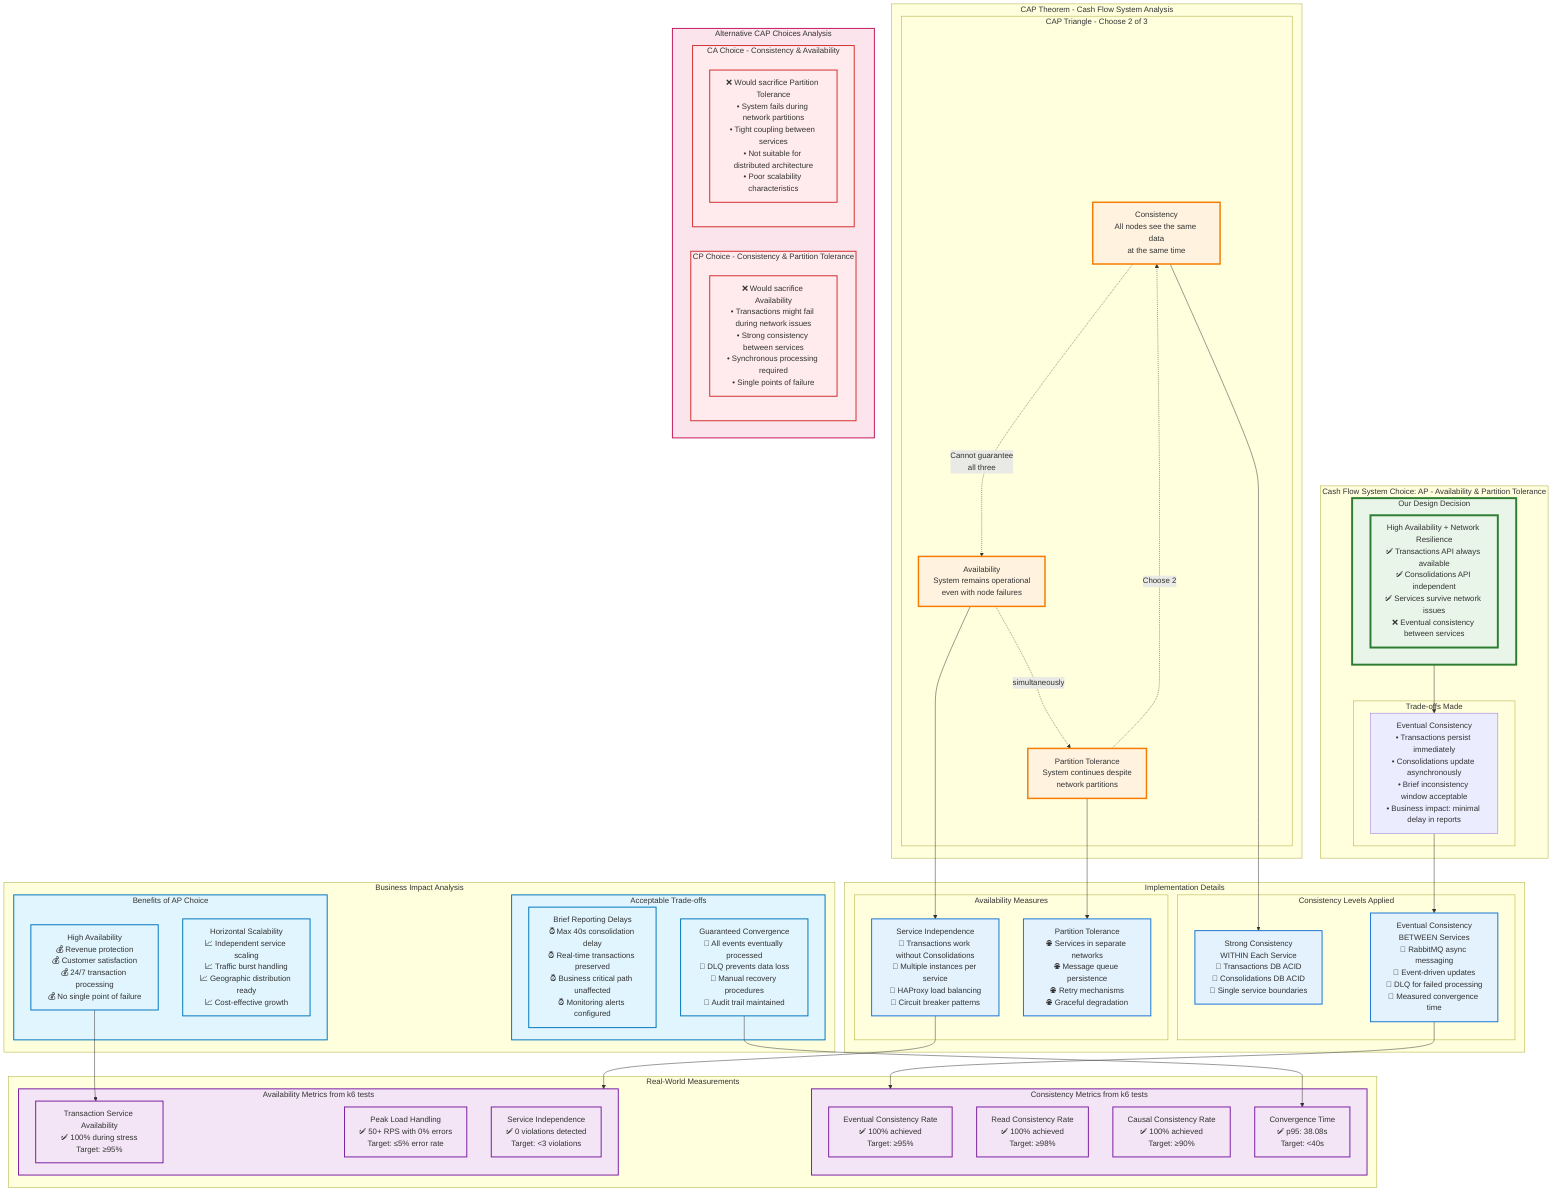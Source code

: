 graph TB
  subgraph CAPTheorem[CAP Theorem - Cash Flow System Analysis]
    subgraph CAPTriangle[CAP Triangle - Choose 2 of 3]
      C[Consistency<br/>All nodes see the same data<br/>at the same time]
      A[Availability<br/>System remains operational<br/>even with node failures]
      P[Partition Tolerance<br/>System continues despite<br/>network partitions]

      C -.->|Cannot guarantee<br/>all three| A
      A -.->|simultaneously| P
      P -.->|Choose 2| C
    end
  end

  subgraph SystemChoice[Cash Flow System Choice: AP - Availability & Partition Tolerance]
    subgraph APChoice[Our Design Decision]
      APReasoning[High Availability + Network Resilience<br/>✅ Transactions API always available<br/>✅ Consolidations API independent<br/>✅ Services survive network issues<br/>❌ Eventual consistency between services]
    end

    subgraph TradeOffs[Trade-offs Made]
      EventualConsistency[Eventual Consistency<br/>• Transactions persist immediately<br/>• Consolidations update asynchronously<br/>• Brief inconsistency window acceptable<br/>• Business impact: minimal delay in reports]
    end
  end

  subgraph ImplementationDetails[Implementation Details]
    subgraph ConsistencyLevel[Consistency Levels Applied]
      StrongConsistency[Strong Consistency<br/>WITHIN Each Service<br/>📍 Transactions DB ACID<br/>📍 Consolidations DB ACID<br/>📍 Single service boundaries]

      EventualConsistencyImpl[Eventual Consistency<br/>BETWEEN Services<br/>📡 RabbitMQ async messaging<br/>📡 Event-driven updates<br/>📡 DLQ for failed processing<br/>📡 Measured convergence time]
    end

    subgraph AvailabilityMeasures[Availability Measures]
      ServiceIndependence[Service Independence<br/>🔄 Transactions work without Consolidations<br/>🔄 Multiple instances per service<br/>🔄 HAProxy load balancing<br/>🔄 Circuit breaker patterns]

      PartitionHandling[Partition Tolerance<br/>🌐 Services in separate networks<br/>🌐 Message queue persistence<br/>🌐 Retry mechanisms<br/>🌐 Graceful degradation]
    end
  end

  subgraph Measurements[Real-World Measurements]
    subgraph ConsistencyMetrics[Consistency Metrics from k6 tests]
      EventualConsistencyRate[Eventual Consistency Rate<br/>✅ 100% achieved<br/>Target: ≥95%]
      ReadConsistencyRate[Read Consistency Rate<br/>✅ 100% achieved<br/>Target: ≥98%]
      CausalConsistencyRate[Causal Consistency Rate<br/>✅ 100% achieved<br/>Target: ≥90%]
      ConvergenceTime[Convergence Time<br/>✅ p95: 38.08s<br/>Target: <40s]
    end

    subgraph AvailabilityMetrics[Availability Metrics from k6 tests]
      TransactionAvailability[Transaction Service Availability<br/>✅ 100% during stress<br/>Target: ≥95%]
      PeakLoadHandling[Peak Load Handling<br/>✅ 50+ RPS with 0% errors<br/>Target: ≤5% error rate]
      IndependenceValidation[Service Independence<br/>✅ 0 violations detected<br/>Target: <3 violations]
    end
  end

  subgraph BusinessImpact[Business Impact Analysis]
    subgraph Benefits[Benefits of AP Choice]
      HighAvailability[High Availability<br/>💰 Revenue protection<br/>💰 Customer satisfaction<br/>💰 24/7 transaction processing<br/>💰 No single point of failure]

      Scalability[Horizontal Scalability<br/>📈 Independent service scaling<br/>📈 Traffic burst handling<br/>📈 Geographic distribution ready<br/>📈 Cost-effective growth]
    end

    subgraph AcceptableTradeoffs[Acceptable Trade-offs]
      ReportingDelay[Brief Reporting Delays<br/>⏰ Max 40s consolidation delay<br/>⏰ Real-time transactions preserved<br/>⏰ Business critical path unaffected<br/>⏰ Monitoring alerts configured]

      EventualConvergence[Guaranteed Convergence<br/>🎯 All events eventually processed<br/>🎯 DLQ prevents data loss<br/>🎯 Manual recovery procedures<br/>🎯 Audit trail maintained]
    end
  end

  subgraph AlternativeScenarios[Alternative CAP Choices Analysis]
    subgraph CPChoice[CP Choice - Consistency & Partition Tolerance]
      CPTradeoffs[❌ Would sacrifice Availability<br/>• Transactions might fail during network issues<br/>• Strong consistency between services<br/>• Synchronous processing required<br/>• Single points of failure]
    end

    subgraph CAChoice[CA Choice - Consistency & Availability]
      CATradeoffs[❌ Would sacrifice Partition Tolerance<br/>• System fails during network partitions<br/>• Tight coupling between services<br/>• Not suitable for distributed architecture<br/>• Poor scalability characteristics]
    end
  end

  %% Relationships
  C --> StrongConsistency
  A --> ServiceIndependence
  P --> PartitionHandling

  APChoice --> EventualConsistency
  EventualConsistency --> EventualConsistencyImpl

  EventualConsistencyImpl --> ConsistencyMetrics
  ServiceIndependence --> AvailabilityMetrics

  HighAvailability --> TransactionAvailability
  EventualConvergence --> ConvergenceTime

  %% Styling
  classDef capConcept fill:#fff3e0,stroke:#f57c00,stroke-width:3px
  classDef ourChoice fill:#e8f5e8,stroke:#2e7d32,stroke-width:4px
  classDef implementation fill:#e3f2fd,stroke:#1976d2,stroke-width:2px
  classDef metrics fill:#f3e5f5,stroke:#7b1fa2,stroke-width:2px
  classDef business fill:#e1f5fe,stroke:#0277bd,stroke-width:2px
  classDef alternative fill:#fce4ec,stroke:#c2185b,stroke-width:2px
  classDef rejected fill:#ffebee,stroke:#d32f2f,stroke-width:2px

  class C,A,P capConcept
  class APChoice,APReasoning ourChoice
  class StrongConsistency,EventualConsistencyImpl,ServiceIndependence,PartitionHandling implementation
  class ConsistencyMetrics,AvailabilityMetrics,EventualConsistencyRate,ReadConsistencyRate,CausalConsistencyRate,ConvergenceTime,TransactionAvailability,PeakLoadHandling,IndependenceValidation metrics
  class Benefits,HighAvailability,Scalability,AcceptableTradeoffs,ReportingDelay,EventualConvergence business
  class AlternativeScenarios alternative
  class CPChoice,CAChoice,CPTradeoffs,CATradeoffs rejected